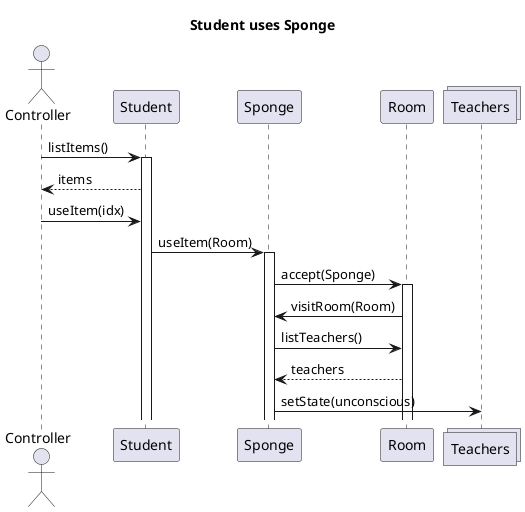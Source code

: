 @startuml
title Student uses Sponge

actor Controller as c order 1
participant Student order 20
participant Sponge as i order 40
participant Room order 50
collections Teachers as t order 60

c -> Student : listItems()
activate Student
Student --> c : items
c -> Student : useItem(idx)
Student -> i : useItem(Room)
activate i
i -> Room : accept(Sponge)
activate Room
Room -> i : visitRoom(Room)
i -> Room : listTeachers()
Room --> i : teachers
i -> t : setState(unconscious) 

@enduml